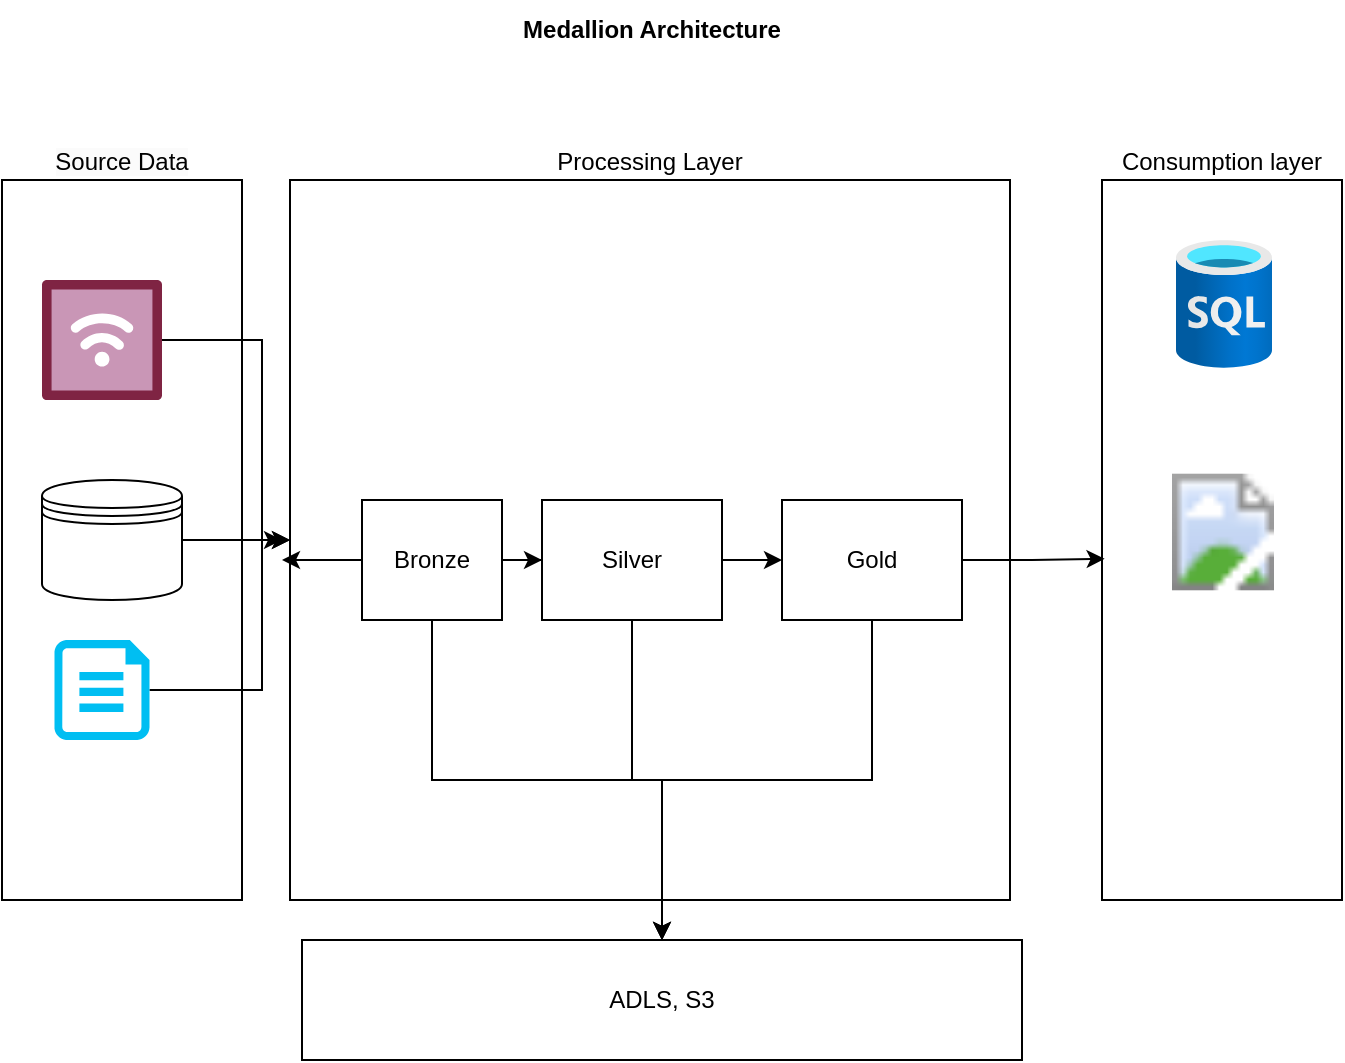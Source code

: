 <mxfile version="26.1.3">
  <diagram name="Page-1" id="DHYnSEQ9mtDj2BaQpn-T">
    <mxGraphModel dx="794" dy="507" grid="1" gridSize="10" guides="1" tooltips="1" connect="1" arrows="1" fold="1" page="1" pageScale="1" pageWidth="850" pageHeight="1100" math="0" shadow="0">
      <root>
        <mxCell id="0" />
        <mxCell id="1" parent="0" />
        <mxCell id="TH7Lw-g1NXx3YXlk2tH6-7" value="&lt;span style=&quot;color: rgb(0, 0, 0); font-family: Helvetica; font-size: 12px; font-style: normal; font-variant-ligatures: normal; font-variant-caps: normal; font-weight: 400; letter-spacing: normal; orphans: 2; text-align: center; text-indent: 0px; text-transform: none; widows: 2; word-spacing: 0px; -webkit-text-stroke-width: 0px; white-space: normal; background-color: rgb(251, 251, 251); text-decoration-thickness: initial; text-decoration-style: initial; text-decoration-color: initial; float: none; display: inline !important;&quot;&gt;Source Data&lt;/span&gt;" style="rounded=0;whiteSpace=wrap;html=1;labelPosition=center;verticalLabelPosition=top;align=center;verticalAlign=bottom;" vertex="1" parent="1">
          <mxGeometry x="120" y="160" width="120" height="360" as="geometry" />
        </mxCell>
        <mxCell id="TH7Lw-g1NXx3YXlk2tH6-17" style="edgeStyle=orthogonalEdgeStyle;rounded=0;orthogonalLoop=1;jettySize=auto;html=1;" edge="1" parent="1" source="TH7Lw-g1NXx3YXlk2tH6-3">
          <mxGeometry relative="1" as="geometry">
            <mxPoint x="260" y="340" as="targetPoint" />
          </mxGeometry>
        </mxCell>
        <mxCell id="TH7Lw-g1NXx3YXlk2tH6-3" value="" style="shape=datastore;whiteSpace=wrap;html=1;" vertex="1" parent="1">
          <mxGeometry x="140" y="310" width="70" height="60" as="geometry" />
        </mxCell>
        <mxCell id="TH7Lw-g1NXx3YXlk2tH6-19" style="edgeStyle=orthogonalEdgeStyle;rounded=0;orthogonalLoop=1;jettySize=auto;html=1;entryX=0;entryY=0.5;entryDx=0;entryDy=0;" edge="1" parent="1" source="TH7Lw-g1NXx3YXlk2tH6-5" target="TH7Lw-g1NXx3YXlk2tH6-6">
          <mxGeometry relative="1" as="geometry">
            <Array as="points">
              <mxPoint x="250" y="415" />
              <mxPoint x="250" y="340" />
            </Array>
          </mxGeometry>
        </mxCell>
        <mxCell id="TH7Lw-g1NXx3YXlk2tH6-5" value="" style="verticalLabelPosition=bottom;html=1;verticalAlign=top;align=center;strokeColor=none;fillColor=#00BEF2;shape=mxgraph.azure.cloud_services_configuration_file;pointerEvents=1;" vertex="1" parent="1">
          <mxGeometry x="146.25" y="390" width="47.5" height="50" as="geometry" />
        </mxCell>
        <mxCell id="TH7Lw-g1NXx3YXlk2tH6-6" value="Processing Layer" style="whiteSpace=wrap;html=1;aspect=fixed;align=center;labelPosition=center;verticalLabelPosition=top;verticalAlign=bottom;" vertex="1" parent="1">
          <mxGeometry x="264" y="160" width="360" height="360" as="geometry" />
        </mxCell>
        <mxCell id="TH7Lw-g1NXx3YXlk2tH6-9" value="Consumption layer" style="rounded=0;whiteSpace=wrap;html=1;labelPosition=center;verticalLabelPosition=top;align=center;verticalAlign=bottom;" vertex="1" parent="1">
          <mxGeometry x="670" y="160" width="120" height="360" as="geometry" />
        </mxCell>
        <mxCell id="TH7Lw-g1NXx3YXlk2tH6-16" value="" style="edgeStyle=orthogonalEdgeStyle;rounded=0;orthogonalLoop=1;jettySize=auto;html=1;" edge="1" parent="1" source="TH7Lw-g1NXx3YXlk2tH6-10" target="TH7Lw-g1NXx3YXlk2tH6-6">
          <mxGeometry relative="1" as="geometry">
            <Array as="points">
              <mxPoint x="250" y="240" />
              <mxPoint x="250" y="340" />
            </Array>
          </mxGeometry>
        </mxCell>
        <mxCell id="TH7Lw-g1NXx3YXlk2tH6-10" value="" style="verticalLabelPosition=bottom;aspect=fixed;html=1;shape=mxgraph.salesforce.iot;" vertex="1" parent="1">
          <mxGeometry x="140" y="210" width="60" height="60" as="geometry" />
        </mxCell>
        <mxCell id="TH7Lw-g1NXx3YXlk2tH6-15" value="ADLS, S3" style="rounded=0;whiteSpace=wrap;html=1;imageVerticalAlign=bottom;labelPosition=center;verticalLabelPosition=middle;align=center;verticalAlign=middle;" vertex="1" parent="1">
          <mxGeometry x="270" y="540" width="360" height="60" as="geometry" />
        </mxCell>
        <mxCell id="TH7Lw-g1NXx3YXlk2tH6-36" style="edgeStyle=orthogonalEdgeStyle;rounded=0;orthogonalLoop=1;jettySize=auto;html=1;" edge="1" parent="1" source="TH7Lw-g1NXx3YXlk2tH6-20" target="TH7Lw-g1NXx3YXlk2tH6-15">
          <mxGeometry relative="1" as="geometry" />
        </mxCell>
        <mxCell id="TH7Lw-g1NXx3YXlk2tH6-20" value="Gold" style="rounded=0;whiteSpace=wrap;html=1;" vertex="1" parent="1">
          <mxGeometry x="510" y="320" width="90" height="60" as="geometry" />
        </mxCell>
        <mxCell id="TH7Lw-g1NXx3YXlk2tH6-35" style="edgeStyle=orthogonalEdgeStyle;rounded=0;orthogonalLoop=1;jettySize=auto;html=1;entryX=0.5;entryY=0;entryDx=0;entryDy=0;" edge="1" parent="1" source="TH7Lw-g1NXx3YXlk2tH6-21" target="TH7Lw-g1NXx3YXlk2tH6-15">
          <mxGeometry relative="1" as="geometry" />
        </mxCell>
        <mxCell id="TH7Lw-g1NXx3YXlk2tH6-47" style="edgeStyle=orthogonalEdgeStyle;rounded=0;orthogonalLoop=1;jettySize=auto;html=1;entryX=0;entryY=0.5;entryDx=0;entryDy=0;" edge="1" parent="1" source="TH7Lw-g1NXx3YXlk2tH6-21" target="TH7Lw-g1NXx3YXlk2tH6-20">
          <mxGeometry relative="1" as="geometry" />
        </mxCell>
        <mxCell id="TH7Lw-g1NXx3YXlk2tH6-21" value="Silver" style="rounded=0;whiteSpace=wrap;html=1;" vertex="1" parent="1">
          <mxGeometry x="390" y="320" width="90" height="60" as="geometry" />
        </mxCell>
        <mxCell id="TH7Lw-g1NXx3YXlk2tH6-39" style="edgeStyle=orthogonalEdgeStyle;rounded=0;orthogonalLoop=1;jettySize=auto;html=1;" edge="1" parent="1" source="TH7Lw-g1NXx3YXlk2tH6-22">
          <mxGeometry relative="1" as="geometry">
            <mxPoint x="260" y="350" as="targetPoint" />
          </mxGeometry>
        </mxCell>
        <mxCell id="TH7Lw-g1NXx3YXlk2tH6-44" style="edgeStyle=orthogonalEdgeStyle;rounded=0;orthogonalLoop=1;jettySize=auto;html=1;entryX=0;entryY=0.5;entryDx=0;entryDy=0;" edge="1" parent="1" source="TH7Lw-g1NXx3YXlk2tH6-22" target="TH7Lw-g1NXx3YXlk2tH6-21">
          <mxGeometry relative="1" as="geometry" />
        </mxCell>
        <mxCell id="TH7Lw-g1NXx3YXlk2tH6-22" value="Bronze" style="rounded=0;whiteSpace=wrap;html=1;" vertex="1" parent="1">
          <mxGeometry x="300" y="320" width="70" height="60" as="geometry" />
        </mxCell>
        <mxCell id="TH7Lw-g1NXx3YXlk2tH6-24" style="edgeStyle=orthogonalEdgeStyle;rounded=0;orthogonalLoop=1;jettySize=auto;html=1;" edge="1" parent="1" source="TH7Lw-g1NXx3YXlk2tH6-22" target="TH7Lw-g1NXx3YXlk2tH6-15">
          <mxGeometry relative="1" as="geometry">
            <mxPoint x="340" y="530" as="targetPoint" />
          </mxGeometry>
        </mxCell>
        <mxCell id="TH7Lw-g1NXx3YXlk2tH6-38" style="edgeStyle=orthogonalEdgeStyle;rounded=0;orthogonalLoop=1;jettySize=auto;html=1;entryX=0.011;entryY=0.526;entryDx=0;entryDy=0;entryPerimeter=0;" edge="1" parent="1" source="TH7Lw-g1NXx3YXlk2tH6-20" target="TH7Lw-g1NXx3YXlk2tH6-9">
          <mxGeometry relative="1" as="geometry" />
        </mxCell>
        <mxCell id="TH7Lw-g1NXx3YXlk2tH6-40" value="" style="image;aspect=fixed;html=1;points=[];align=center;fontSize=12;image=img/lib/azure2/power_platform/PowerBI.svg;" vertex="1" parent="1">
          <mxGeometry x="705" y="302" width="51" height="68" as="geometry" />
        </mxCell>
        <mxCell id="TH7Lw-g1NXx3YXlk2tH6-41" value="" style="image;aspect=fixed;html=1;points=[];align=center;fontSize=12;image=img/lib/azure2/preview/Time_Series_Data_Sets.svg;" vertex="1" parent="1">
          <mxGeometry x="707" y="190" width="48" height="64" as="geometry" />
        </mxCell>
        <mxCell id="TH7Lw-g1NXx3YXlk2tH6-42" value="Medallion Architecture" style="text;html=1;align=center;verticalAlign=middle;whiteSpace=wrap;rounded=0;fontStyle=1" vertex="1" parent="1">
          <mxGeometry x="350" y="70" width="190" height="30" as="geometry" />
        </mxCell>
      </root>
    </mxGraphModel>
  </diagram>
</mxfile>
